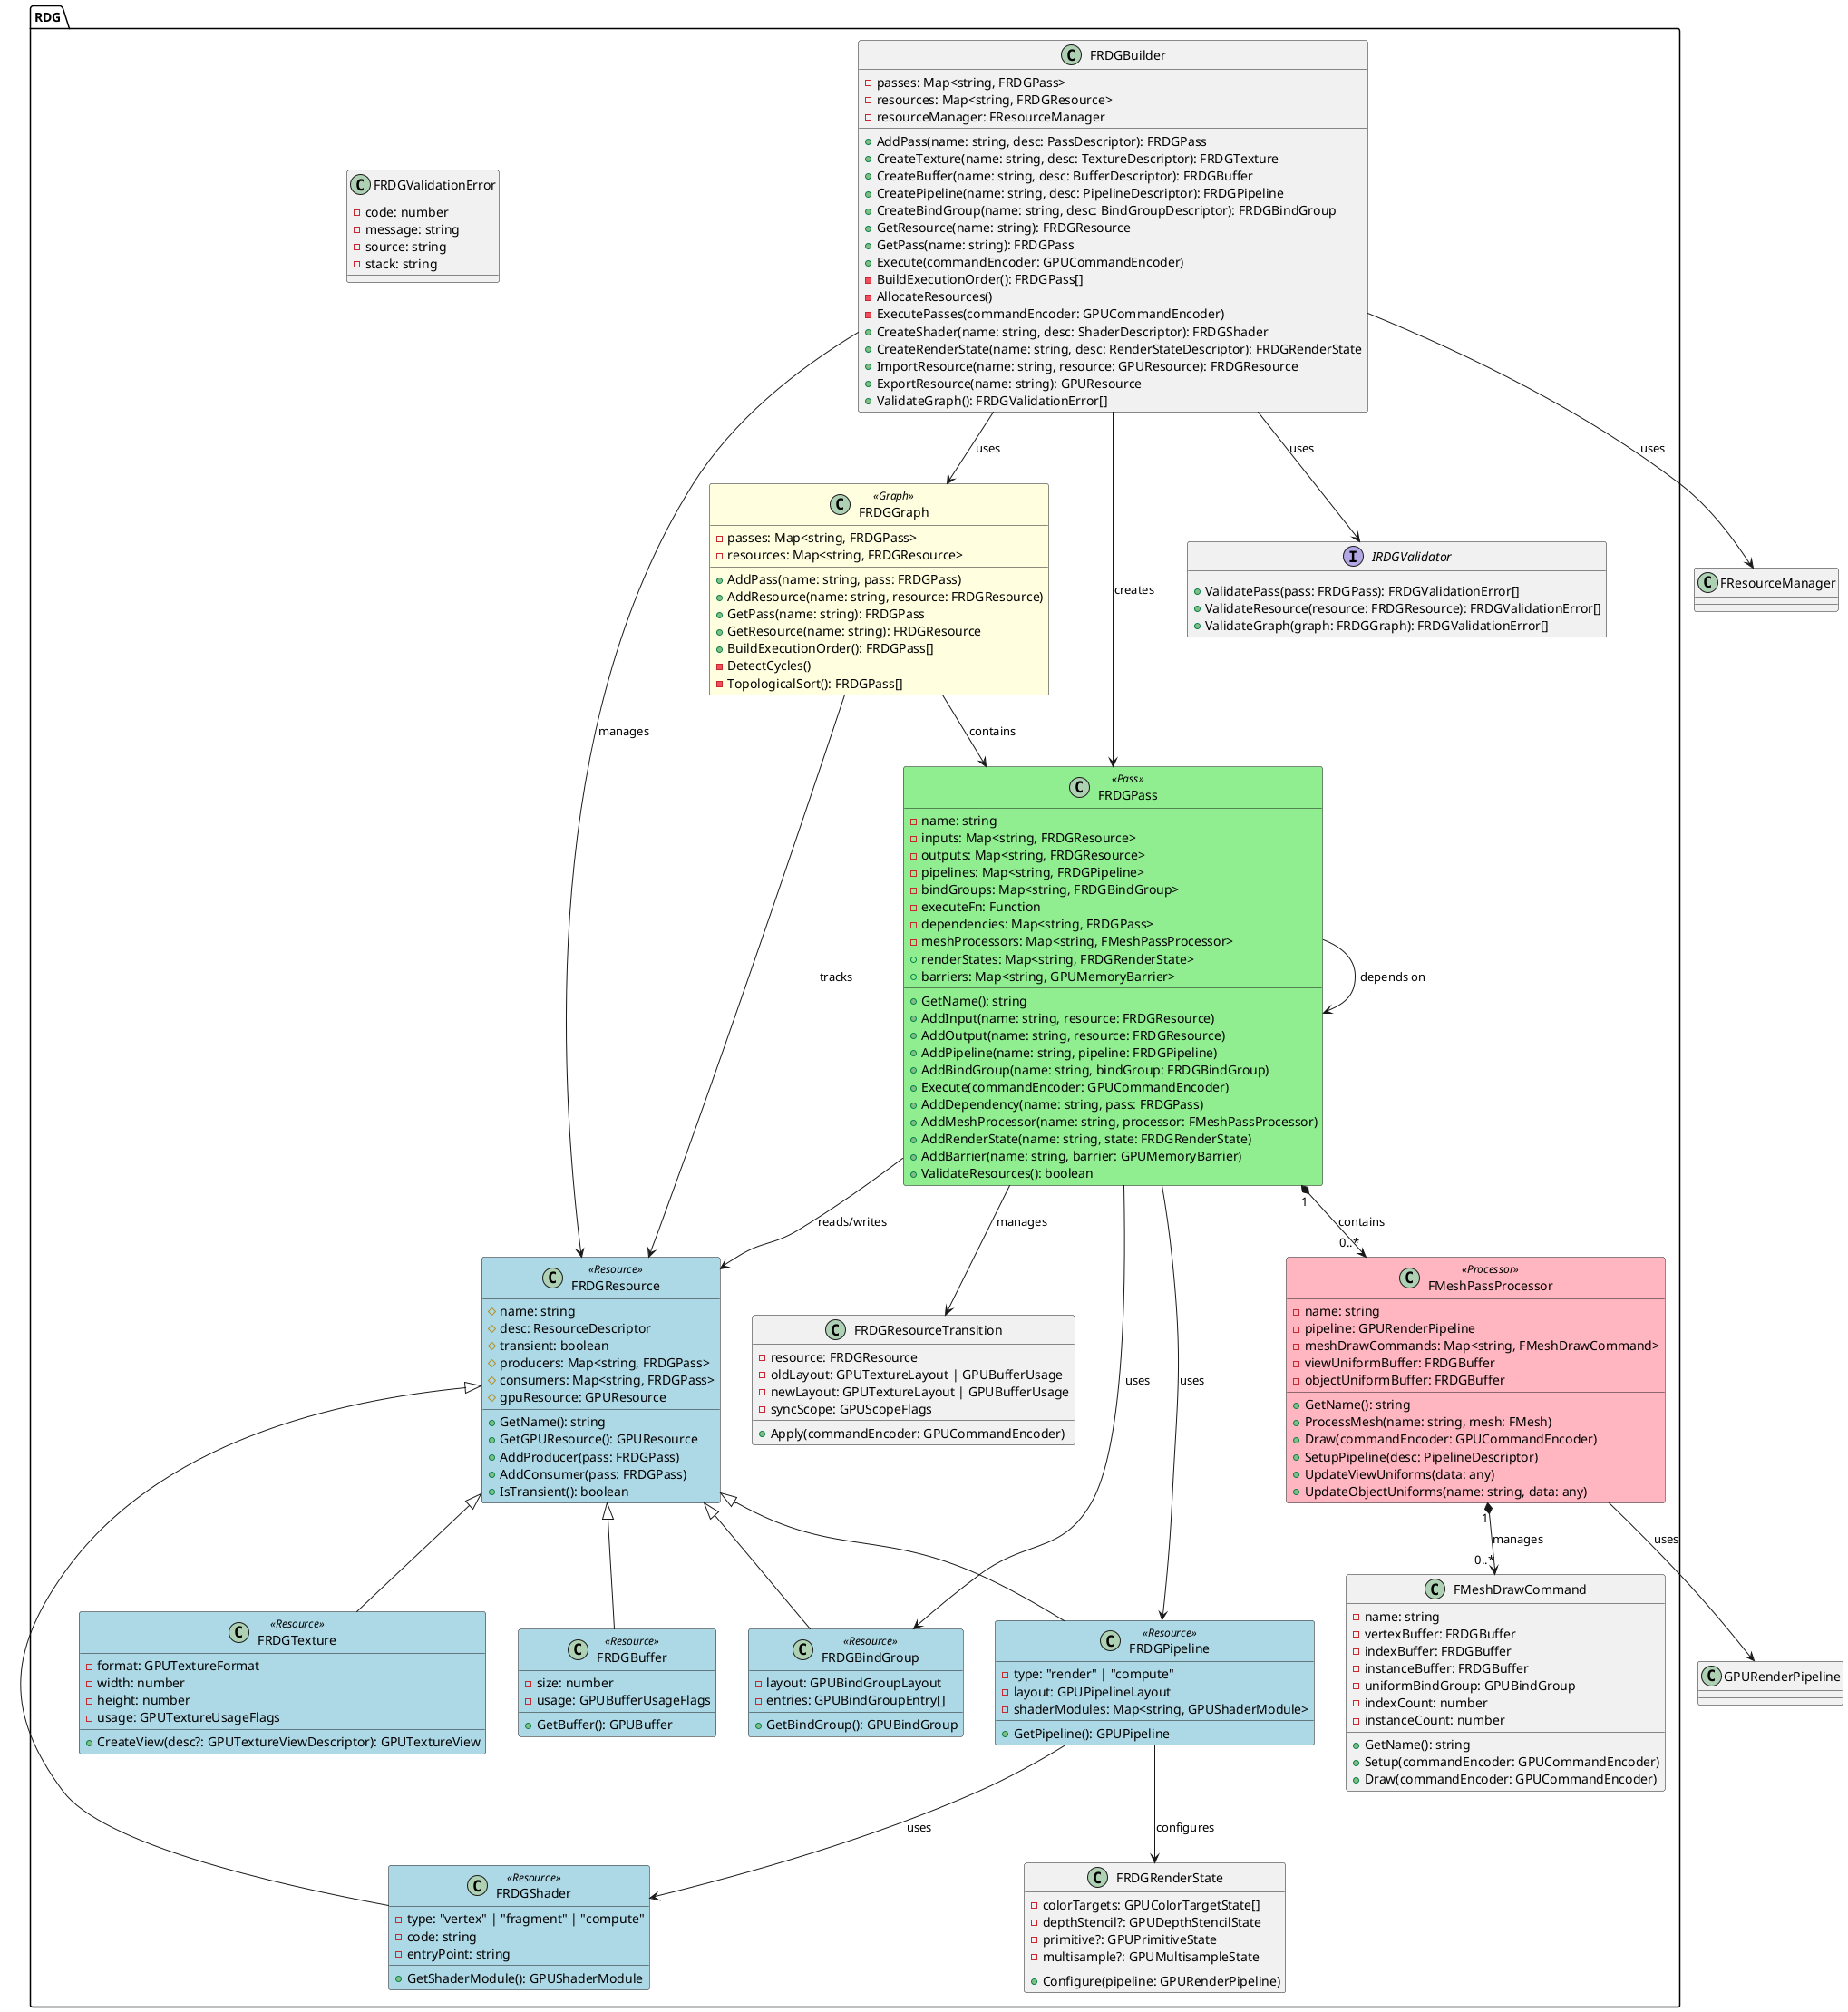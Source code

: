 @startuml RenderingDependencyGraph

' Style settings
skinparam class {
    BackgroundColor<<Resource>> LightBlue
    BackgroundColor<<Pass>> LightGreen
    BackgroundColor<<Graph>> LightYellow
    BackgroundColor<<Processor>> LightPink
}

package "RDG" {
    class FRDGBuilder {
        -passes: Map<string, FRDGPass>
        -resources: Map<string, FRDGResource>
        -resourceManager: FResourceManager
        +AddPass(name: string, desc: PassDescriptor): FRDGPass
        +CreateTexture(name: string, desc: TextureDescriptor): FRDGTexture
        +CreateBuffer(name: string, desc: BufferDescriptor): FRDGBuffer
        +CreatePipeline(name: string, desc: PipelineDescriptor): FRDGPipeline
        +CreateBindGroup(name: string, desc: BindGroupDescriptor): FRDGBindGroup
        +GetResource(name: string): FRDGResource
        +GetPass(name: string): FRDGPass
        +Execute(commandEncoder: GPUCommandEncoder)
        -BuildExecutionOrder(): FRDGPass[]
        -AllocateResources()
        -ExecutePasses(commandEncoder: GPUCommandEncoder)
        +CreateShader(name: string, desc: ShaderDescriptor): FRDGShader
        +CreateRenderState(name: string, desc: RenderStateDescriptor): FRDGRenderState
        +ImportResource(name: string, resource: GPUResource): FRDGResource
        +ExportResource(name: string): GPUResource
        +ValidateGraph(): FRDGValidationError[]
    }

    class FRDGResource <<Resource>> {
        #name: string
        #desc: ResourceDescriptor
        #transient: boolean
        #producers: Map<string, FRDGPass>
        #consumers: Map<string, FRDGPass>
        #gpuResource: GPUResource
        +GetName(): string
        +GetGPUResource(): GPUResource
        +AddProducer(pass: FRDGPass)
        +AddConsumer(pass: FRDGPass)
        +IsTransient(): boolean
    }

    class FRDGTexture <<Resource>> {
        -format: GPUTextureFormat
        -width: number
        -height: number
        -usage: GPUTextureUsageFlags
        +CreateView(desc?: GPUTextureViewDescriptor): GPUTextureView
    }

    class FRDGBuffer <<Resource>> {
        -size: number
        -usage: GPUBufferUsageFlags
        +GetBuffer(): GPUBuffer
    }

    class FRDGPipeline <<Resource>> {
        -type: "render" | "compute"
        -layout: GPUPipelineLayout
        -shaderModules: Map<string, GPUShaderModule>
        +GetPipeline(): GPUPipeline
    }

    class FRDGBindGroup <<Resource>> {
        -layout: GPUBindGroupLayout
        -entries: GPUBindGroupEntry[]
        +GetBindGroup(): GPUBindGroup
    }

    class FRDGPass <<Pass>> {
        -name: string
        -inputs: Map<string, FRDGResource>
        -outputs: Map<string, FRDGResource>
        -pipelines: Map<string, FRDGPipeline>
        -bindGroups: Map<string, FRDGBindGroup>
        -executeFn: Function
        -dependencies: Map<string, FRDGPass>
        -meshProcessors: Map<string, FMeshPassProcessor>
        +GetName(): string
        +AddInput(name: string, resource: FRDGResource)
        +AddOutput(name: string, resource: FRDGResource)
        +AddPipeline(name: string, pipeline: FRDGPipeline)
        +AddBindGroup(name: string, bindGroup: FRDGBindGroup)
        +Execute(commandEncoder: GPUCommandEncoder)
        +AddDependency(name: string, pass: FRDGPass)
        +AddMeshProcessor(name: string, processor: FMeshPassProcessor)
        +renderStates: Map<string, FRDGRenderState>
        +barriers: Map<string, GPUMemoryBarrier>
        +AddRenderState(name: string, state: FRDGRenderState)
        +AddBarrier(name: string, barrier: GPUMemoryBarrier)
        +ValidateResources(): boolean
    }

    class FMeshPassProcessor <<Processor>> {
        -name: string
        -pipeline: GPURenderPipeline
        -meshDrawCommands: Map<string, FMeshDrawCommand>
        -viewUniformBuffer: FRDGBuffer
        -objectUniformBuffer: FRDGBuffer
        +GetName(): string
        +ProcessMesh(name: string, mesh: FMesh)
        +Draw(commandEncoder: GPUCommandEncoder)
        +SetupPipeline(desc: PipelineDescriptor)
        +UpdateViewUniforms(data: any)
        +UpdateObjectUniforms(name: string, data: any)
    }

    class FMeshDrawCommand {
        -name: string
        -vertexBuffer: FRDGBuffer
        -indexBuffer: FRDGBuffer
        -instanceBuffer: FRDGBuffer
        -uniformBindGroup: GPUBindGroup
        -indexCount: number
        -instanceCount: number
        +GetName(): string
        +Setup(commandEncoder: GPUCommandEncoder)
        +Draw(commandEncoder: GPUCommandEncoder)
    }

    class FRDGGraph <<Graph>> {
        -passes: Map<string, FRDGPass>
        -resources: Map<string, FRDGResource>
        +AddPass(name: string, pass: FRDGPass)
        +AddResource(name: string, resource: FRDGResource)
        +GetPass(name: string): FRDGPass
        +GetResource(name: string): FRDGResource
        +BuildExecutionOrder(): FRDGPass[]
        -DetectCycles()
        -TopologicalSort(): FRDGPass[]
    }

    class FRDGShader <<Resource>> {
        -type: "vertex" | "fragment" | "compute"
        -code: string
        -entryPoint: string
        +GetShaderModule(): GPUShaderModule
    }

    class FRDGRenderState {
        -colorTargets: GPUColorTargetState[]
        -depthStencil?: GPUDepthStencilState
        -primitive?: GPUPrimitiveState
        -multisample?: GPUMultisampleState
        +Configure(pipeline: GPURenderPipeline)
    }

    class FRDGResourceTransition {
        -resource: FRDGResource
        -oldLayout: GPUTextureLayout | GPUBufferUsage
        -newLayout: GPUTextureLayout | GPUBufferUsage
        -syncScope: GPUScopeFlags
        +Apply(commandEncoder: GPUCommandEncoder)
    }

    class FRDGValidationError {
        -code: number
        -message: string
        -source: string
        -stack: string
    }

    interface IRDGValidator {
        +ValidatePass(pass: FRDGPass): FRDGValidationError[]
        +ValidateResource(resource: FRDGResource): FRDGValidationError[]
        +ValidateGraph(graph: FRDGGraph): FRDGValidationError[]
    }
}

' Relationships
FRDGBuilder --> FRDGPass: creates
FRDGBuilder --> FRDGResource: manages
FRDGBuilder --> FRDGGraph: uses
FRDGBuilder --> FResourceManager: uses

FRDGResource <|-- FRDGTexture
FRDGResource <|-- FRDGBuffer
FRDGResource <|-- FRDGPipeline
FRDGResource <|-- FRDGBindGroup
FRDGResource <|-- FRDGShader

FRDGPass --> FRDGResource: reads/writes
FRDGPass --> FRDGPipeline: uses
FRDGPass --> FRDGBindGroup: uses
FRDGPass --> FRDGPass: depends on
FRDGPass "1" *--> "0..*" FMeshPassProcessor: contains

FMeshPassProcessor "1" *--> "0..*" FMeshDrawCommand: manages
FMeshPassProcessor --> GPURenderPipeline: uses

FRDGGraph --> FRDGPass: contains
FRDGGraph --> FRDGResource: tracks

FRDGPipeline --> FRDGShader: uses
FRDGPipeline --> FRDGRenderState: configures

FRDGPass --> FRDGResourceTransition: manages

FRDGBuilder --> IRDGValidator: uses

@enduml
